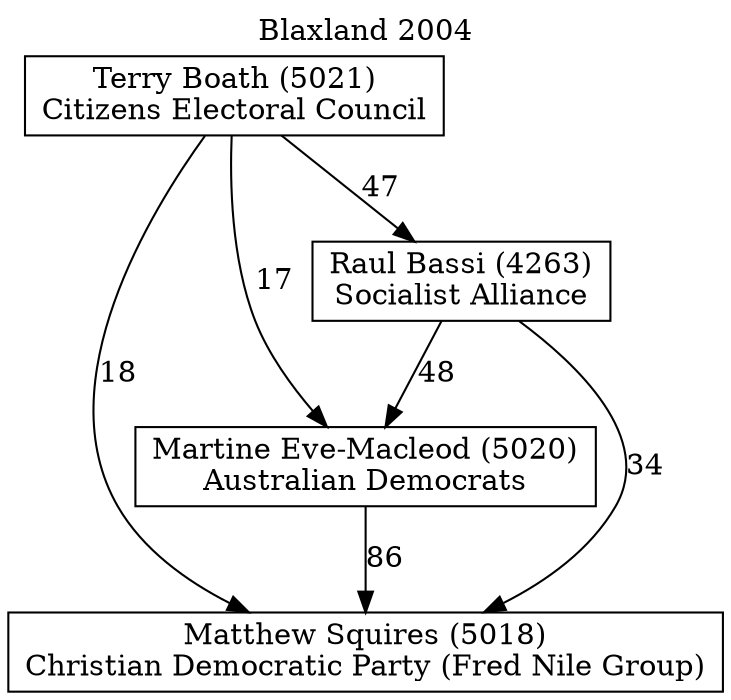 // House preference flow
digraph "Matthew Squires (5018)_Blaxland_2004" {
	graph [label="Blaxland 2004" labelloc=t mclimit=10]
	node [shape=box]
	"Matthew Squires (5018)" [label="Matthew Squires (5018)
Christian Democratic Party (Fred Nile Group)"]
	"Martine Eve-Macleod (5020)" [label="Martine Eve-Macleod (5020)
Australian Democrats"]
	"Raul Bassi (4263)" [label="Raul Bassi (4263)
Socialist Alliance"]
	"Terry Boath (5021)" [label="Terry Boath (5021)
Citizens Electoral Council"]
	"Martine Eve-Macleod (5020)" -> "Matthew Squires (5018)" [label=86]
	"Raul Bassi (4263)" -> "Martine Eve-Macleod (5020)" [label=48]
	"Terry Boath (5021)" -> "Raul Bassi (4263)" [label=47]
	"Raul Bassi (4263)" -> "Matthew Squires (5018)" [label=34]
	"Terry Boath (5021)" -> "Matthew Squires (5018)" [label=18]
	"Terry Boath (5021)" -> "Martine Eve-Macleod (5020)" [label=17]
}

